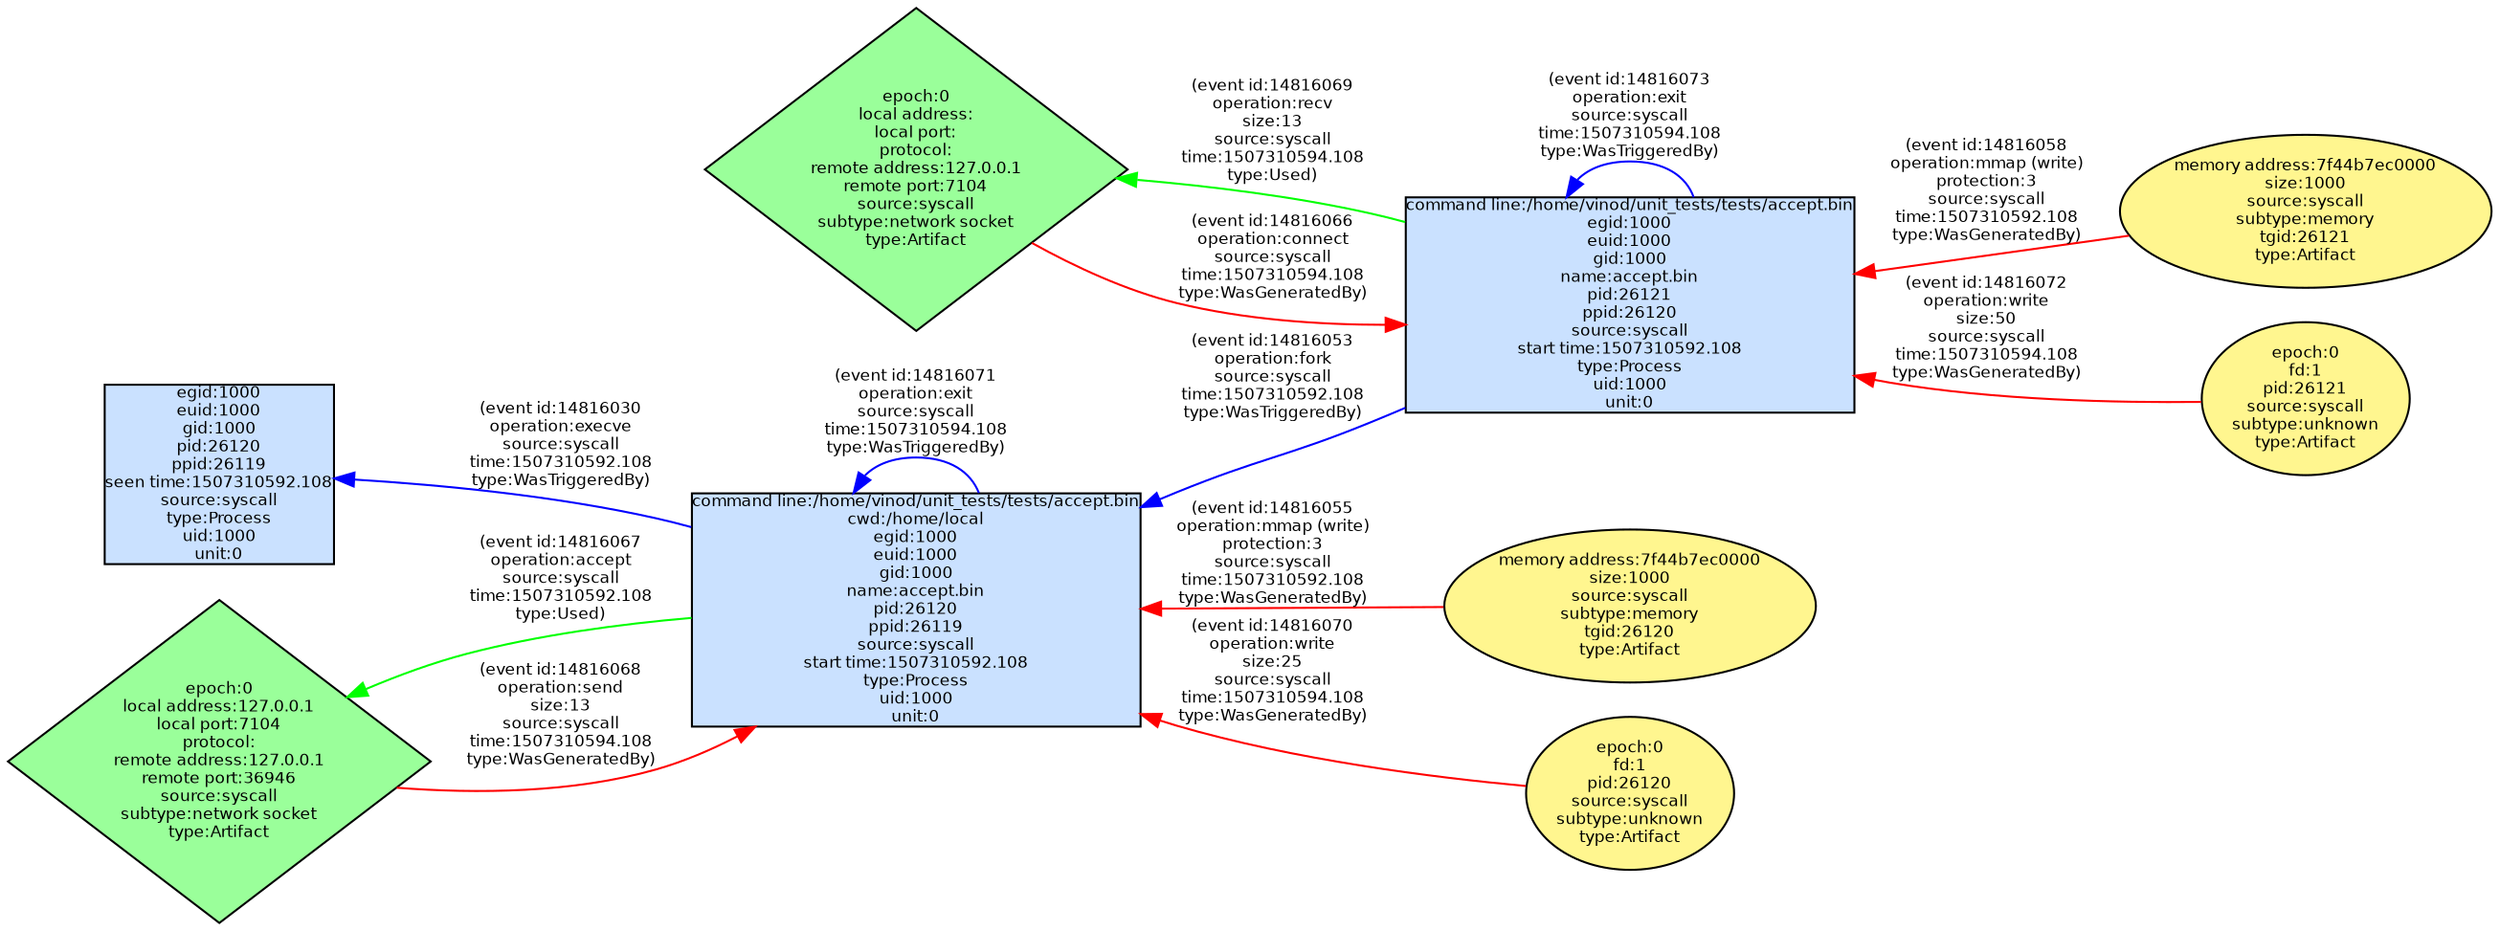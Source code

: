 digraph spade2dot {
graph [rankdir = "RL"];
node [fontname="Helvetica" fontsize="8" style="filled" margin="0.0,0.0"];
edge [fontname="Helvetica" fontsize="8"];
"8f02d45842dd9aabc9924cc106df6e3c" [label="egid:1000\neuid:1000\ngid:1000\npid:26120\nppid:26119\nseen time:1507310592.108\nsource:syscall\ntype:Process\nuid:1000\nunit:0" shape="box" fillcolor="lightsteelblue1"];
"35cf37ce85191ac02b36d0d6f0dcedac" [label="command line:/home/vinod/unit_tests/tests/accept.bin\ncwd:/home/local\negid:1000\neuid:1000\ngid:1000\nname:accept.bin\npid:26120\nppid:26119\nsource:syscall\nstart time:1507310592.108\ntype:Process\nuid:1000\nunit:0" shape="box" fillcolor="lightsteelblue1"];
"35cf37ce85191ac02b36d0d6f0dcedac" -> "8f02d45842dd9aabc9924cc106df6e3c" [label="(event id:14816030\noperation:execve\nsource:syscall\ntime:1507310592.108\ntype:WasTriggeredBy)" color="blue" style="solid"];
"184c8f54cf4109212a109b8890b3c242" [label="command line:/home/vinod/unit_tests/tests/accept.bin\negid:1000\neuid:1000\ngid:1000\nname:accept.bin\npid:26121\nppid:26120\nsource:syscall\nstart time:1507310592.108\ntype:Process\nuid:1000\nunit:0" shape="box" fillcolor="lightsteelblue1"];
"184c8f54cf4109212a109b8890b3c242" -> "35cf37ce85191ac02b36d0d6f0dcedac" [label="(event id:14816053\noperation:fork\nsource:syscall\ntime:1507310592.108\ntype:WasTriggeredBy)" color="blue" style="solid"];
"641c9c41e385a7b142c07e4d3bf12408" [label="memory address:7f44b7ec0000\nsize:1000\nsource:syscall\nsubtype:memory\ntgid:26120\ntype:Artifact" shape="ellipse" fillcolor="khaki1"];
"641c9c41e385a7b142c07e4d3bf12408" -> "35cf37ce85191ac02b36d0d6f0dcedac" [label="(event id:14816055\noperation:mmap (write)\nprotection:3\nsource:syscall\ntime:1507310592.108\ntype:WasGeneratedBy)" color="red" style="solid"];
"364eaf5b13c43541234c5c6a59ac51e5" [label="memory address:7f44b7ec0000\nsize:1000\nsource:syscall\nsubtype:memory\ntgid:26121\ntype:Artifact" shape="ellipse" fillcolor="khaki1"];
"364eaf5b13c43541234c5c6a59ac51e5" -> "184c8f54cf4109212a109b8890b3c242" [label="(event id:14816058\noperation:mmap (write)\nprotection:3\nsource:syscall\ntime:1507310592.108\ntype:WasGeneratedBy)" color="red" style="solid"];
"152767652d8e78712b34a53bca751242" [label="epoch:0\nlocal address:\nlocal port:\nprotocol:\nremote address:127.0.0.1\nremote port:7104\nsource:syscall\nsubtype:network socket\ntype:Artifact" shape="diamond" fillcolor="palegreen1"];
"152767652d8e78712b34a53bca751242" -> "184c8f54cf4109212a109b8890b3c242" [label="(event id:14816066\noperation:connect\nsource:syscall\ntime:1507310594.108\ntype:WasGeneratedBy)" color="red" style="solid"];
"964154328f26db04706f90fb602a0220" [label="epoch:0\nlocal address:127.0.0.1\nlocal port:7104\nprotocol:\nremote address:127.0.0.1\nremote port:36946\nsource:syscall\nsubtype:network socket\ntype:Artifact" shape="diamond" fillcolor="palegreen1"];
"35cf37ce85191ac02b36d0d6f0dcedac" -> "964154328f26db04706f90fb602a0220" [label="(event id:14816067\noperation:accept\nsource:syscall\ntime:1507310592.108\ntype:Used)" color="green" style="solid"];
"964154328f26db04706f90fb602a0220" -> "35cf37ce85191ac02b36d0d6f0dcedac" [label="(event id:14816068\noperation:send\nsize:13\nsource:syscall\ntime:1507310594.108\ntype:WasGeneratedBy)" color="red" style="solid"];
"184c8f54cf4109212a109b8890b3c242" -> "152767652d8e78712b34a53bca751242" [label="(event id:14816069\noperation:recv\nsize:13\nsource:syscall\ntime:1507310594.108\ntype:Used)" color="green" style="solid"];
"066b7915119a73faf47cc8a7b7bc69ca" [label="epoch:0\nfd:1\npid:26120\nsource:syscall\nsubtype:unknown\ntype:Artifact" shape="ellipse" fillcolor="khaki1"];
"066b7915119a73faf47cc8a7b7bc69ca" -> "35cf37ce85191ac02b36d0d6f0dcedac" [label="(event id:14816070\noperation:write\nsize:25\nsource:syscall\ntime:1507310594.108\ntype:WasGeneratedBy)" color="red" style="solid"];
"35cf37ce85191ac02b36d0d6f0dcedac" -> "35cf37ce85191ac02b36d0d6f0dcedac" [label="(event id:14816071\noperation:exit\nsource:syscall\ntime:1507310594.108\ntype:WasTriggeredBy)" color="blue" style="solid"];
"1c4fe29a8725f9381cc0e1c38930dc34" [label="epoch:0\nfd:1\npid:26121\nsource:syscall\nsubtype:unknown\ntype:Artifact" shape="ellipse" fillcolor="khaki1"];
"1c4fe29a8725f9381cc0e1c38930dc34" -> "184c8f54cf4109212a109b8890b3c242" [label="(event id:14816072\noperation:write\nsize:50\nsource:syscall\ntime:1507310594.108\ntype:WasGeneratedBy)" color="red" style="solid"];
"184c8f54cf4109212a109b8890b3c242" -> "184c8f54cf4109212a109b8890b3c242" [label="(event id:14816073\noperation:exit\nsource:syscall\ntime:1507310594.108\ntype:WasTriggeredBy)" color="blue" style="solid"];
}
